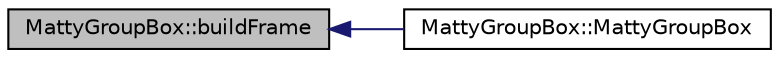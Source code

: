 digraph "MattyGroupBox::buildFrame"
{
  edge [fontname="Helvetica",fontsize="10",labelfontname="Helvetica",labelfontsize="10"];
  node [fontname="Helvetica",fontsize="10",shape=record];
  rankdir="LR";
  Node12 [label="MattyGroupBox::buildFrame",height=0.2,width=0.4,color="black", fillcolor="grey75", style="filled", fontcolor="black"];
  Node12 -> Node13 [dir="back",color="midnightblue",fontsize="10",style="solid",fontname="Helvetica"];
  Node13 [label="MattyGroupBox::MattyGroupBox",height=0.2,width=0.4,color="black", fillcolor="white", style="filled",URL="$classMattyGroupBox.html#aa44b29a1b8b8f5129f52c2972c24aecd"];
}
